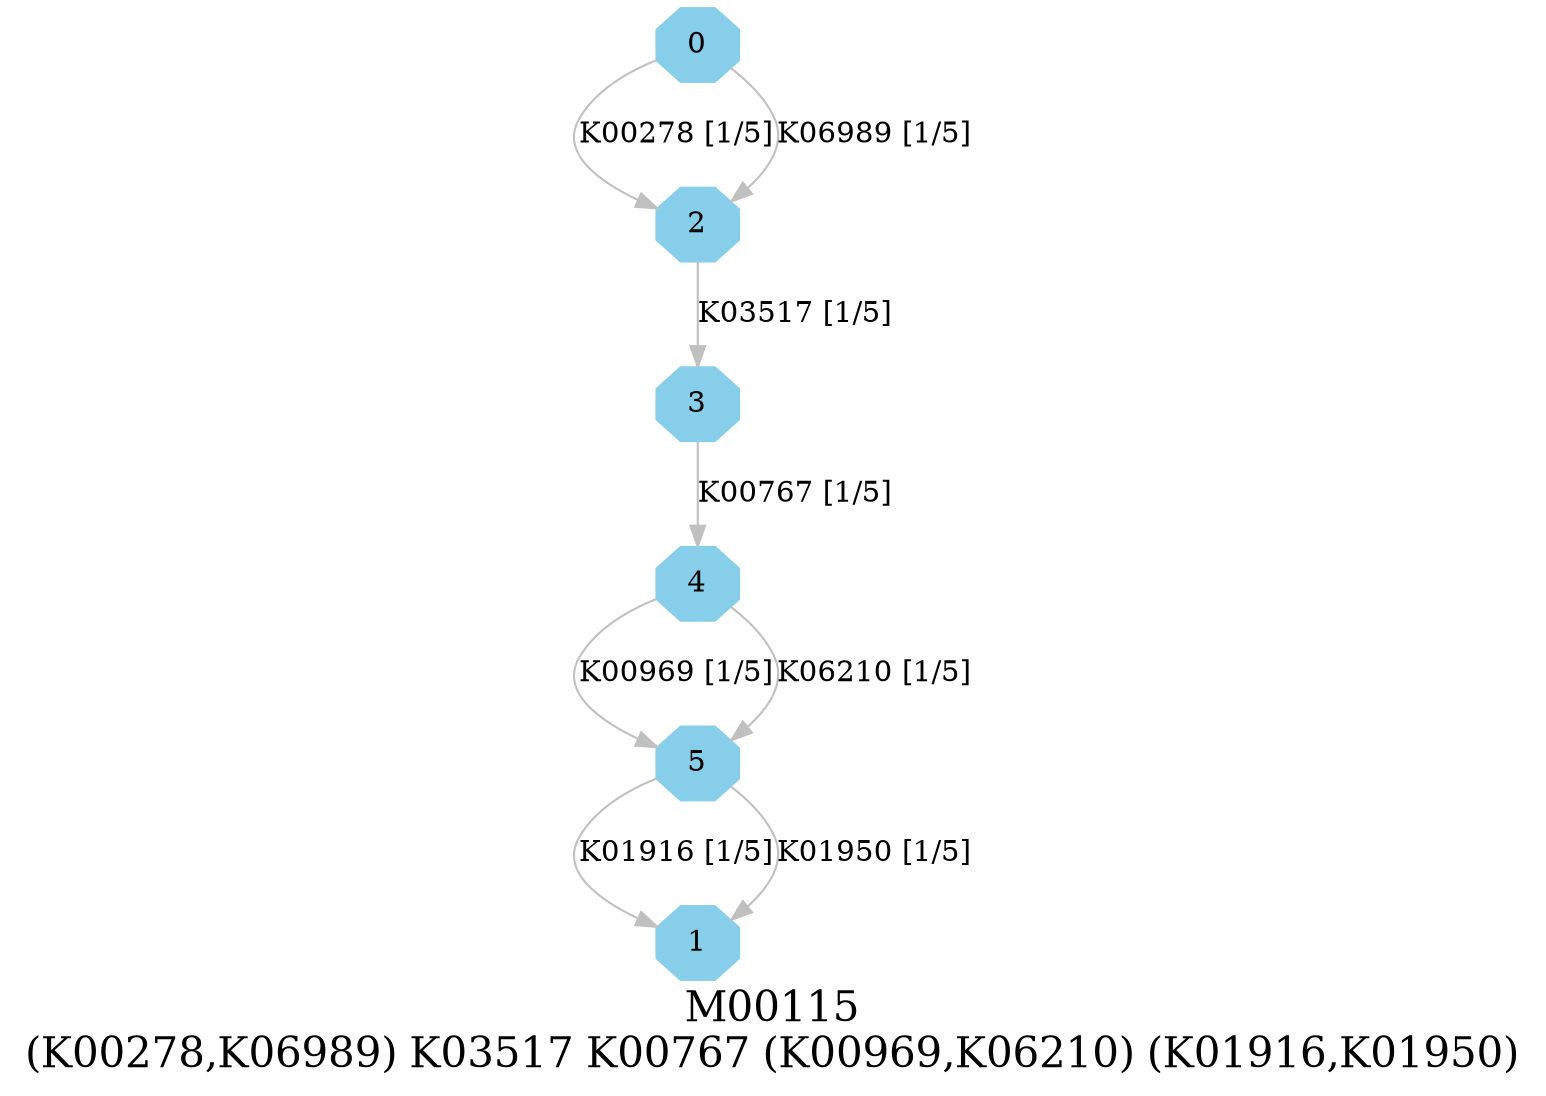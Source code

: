 digraph G {
graph [label="M00115
(K00278,K06989) K03517 K00767 (K00969,K06210) (K01916,K01950)",fontsize=20];
node [shape=box,style=filled];
edge [len=3,color=grey];
{node [width=.3,height=.3,shape=octagon,style=filled,color=skyblue] 0 1 2 3 4 5 }
0 -> 2 [label="K00278 [1/5]"];
0 -> 2 [label="K06989 [1/5]"];
2 -> 3 [label="K03517 [1/5]"];
3 -> 4 [label="K00767 [1/5]"];
4 -> 5 [label="K00969 [1/5]"];
4 -> 5 [label="K06210 [1/5]"];
5 -> 1 [label="K01916 [1/5]"];
5 -> 1 [label="K01950 [1/5]"];
}